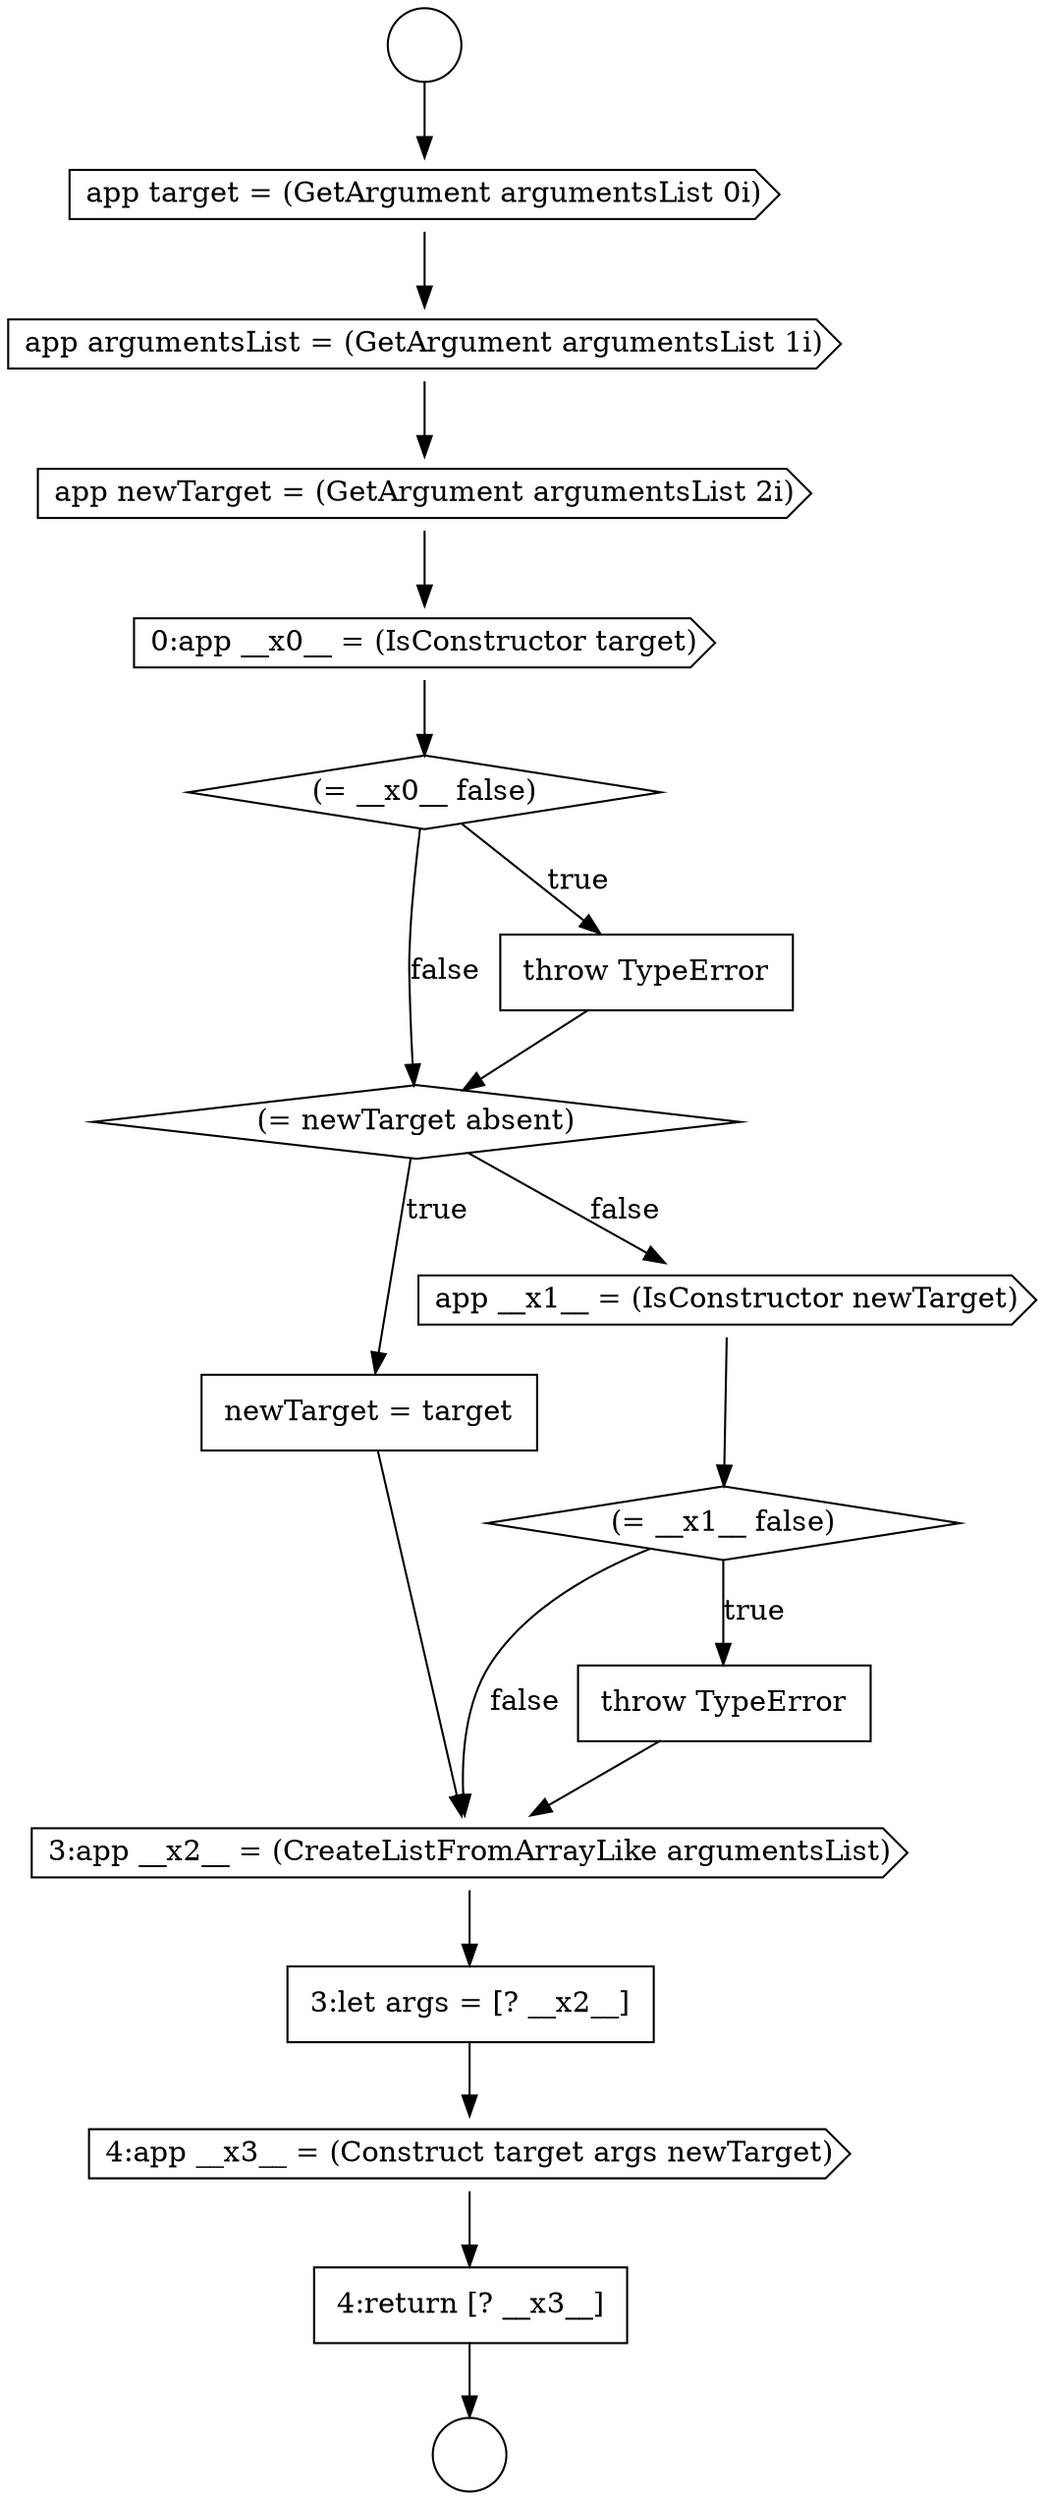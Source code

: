 digraph {
  node18585 [shape=cds, label=<<font color="black">app newTarget = (GetArgument argumentsList 2i)</font>> color="black" fillcolor="white" style=filled]
  node18582 [shape=circle label=" " color="black" fillcolor="white" style=filled]
  node18589 [shape=diamond, label=<<font color="black">(= newTarget absent)</font>> color="black" fillcolor="white" style=filled]
  node18586 [shape=cds, label=<<font color="black">0:app __x0__ = (IsConstructor target)</font>> color="black" fillcolor="white" style=filled]
  node18581 [shape=circle label=" " color="black" fillcolor="white" style=filled]
  node18594 [shape=cds, label=<<font color="black">3:app __x2__ = (CreateListFromArrayLike argumentsList)</font>> color="black" fillcolor="white" style=filled]
  node18590 [shape=none, margin=0, label=<<font color="black">
    <table border="0" cellborder="1" cellspacing="0" cellpadding="10">
      <tr><td align="left">newTarget = target</td></tr>
    </table>
  </font>> color="black" fillcolor="white" style=filled]
  node18584 [shape=cds, label=<<font color="black">app argumentsList = (GetArgument argumentsList 1i)</font>> color="black" fillcolor="white" style=filled]
  node18593 [shape=none, margin=0, label=<<font color="black">
    <table border="0" cellborder="1" cellspacing="0" cellpadding="10">
      <tr><td align="left">throw TypeError</td></tr>
    </table>
  </font>> color="black" fillcolor="white" style=filled]
  node18587 [shape=diamond, label=<<font color="black">(= __x0__ false)</font>> color="black" fillcolor="white" style=filled]
  node18592 [shape=diamond, label=<<font color="black">(= __x1__ false)</font>> color="black" fillcolor="white" style=filled]
  node18597 [shape=none, margin=0, label=<<font color="black">
    <table border="0" cellborder="1" cellspacing="0" cellpadding="10">
      <tr><td align="left">4:return [? __x3__]</td></tr>
    </table>
  </font>> color="black" fillcolor="white" style=filled]
  node18595 [shape=none, margin=0, label=<<font color="black">
    <table border="0" cellborder="1" cellspacing="0" cellpadding="10">
      <tr><td align="left">3:let args = [? __x2__]</td></tr>
    </table>
  </font>> color="black" fillcolor="white" style=filled]
  node18588 [shape=none, margin=0, label=<<font color="black">
    <table border="0" cellborder="1" cellspacing="0" cellpadding="10">
      <tr><td align="left">throw TypeError</td></tr>
    </table>
  </font>> color="black" fillcolor="white" style=filled]
  node18591 [shape=cds, label=<<font color="black">app __x1__ = (IsConstructor newTarget)</font>> color="black" fillcolor="white" style=filled]
  node18596 [shape=cds, label=<<font color="black">4:app __x3__ = (Construct target args newTarget)</font>> color="black" fillcolor="white" style=filled]
  node18583 [shape=cds, label=<<font color="black">app target = (GetArgument argumentsList 0i)</font>> color="black" fillcolor="white" style=filled]
  node18596 -> node18597 [ color="black"]
  node18597 -> node18582 [ color="black"]
  node18583 -> node18584 [ color="black"]
  node18589 -> node18590 [label=<<font color="black">true</font>> color="black"]
  node18589 -> node18591 [label=<<font color="black">false</font>> color="black"]
  node18595 -> node18596 [ color="black"]
  node18588 -> node18589 [ color="black"]
  node18584 -> node18585 [ color="black"]
  node18581 -> node18583 [ color="black"]
  node18590 -> node18594 [ color="black"]
  node18587 -> node18588 [label=<<font color="black">true</font>> color="black"]
  node18587 -> node18589 [label=<<font color="black">false</font>> color="black"]
  node18594 -> node18595 [ color="black"]
  node18585 -> node18586 [ color="black"]
  node18592 -> node18593 [label=<<font color="black">true</font>> color="black"]
  node18592 -> node18594 [label=<<font color="black">false</font>> color="black"]
  node18593 -> node18594 [ color="black"]
  node18586 -> node18587 [ color="black"]
  node18591 -> node18592 [ color="black"]
}
